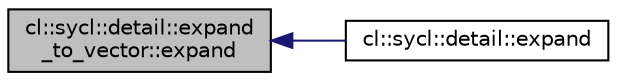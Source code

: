 digraph "cl::sycl::detail::expand_to_vector::expand"
{
 // INTERACTIVE_SVG=YES
  bgcolor="transparent";
  edge [fontname="Helvetica",fontsize="10",labelfontname="Helvetica",labelfontsize="10"];
  node [fontname="Helvetica",fontsize="10",shape=record];
  rankdir="LR";
  Node1 [label="cl::sycl::detail::expand\l_to_vector::expand",height=0.2,width=0.4,color="black", fillcolor="grey75", style="filled", fontcolor="black"];
  Node1 -> Node2 [dir="back",color="midnightblue",fontsize="10",style="solid",fontname="Helvetica"];
  Node2 [label="cl::sycl::detail::expand",height=0.2,width=0.4,color="black",URL="$group__array__tuple__helpers.html#ga317658776c2a111ecc29571868fcc2af",tooltip="Create the array data of V from a tuple of initializer. "];
}

